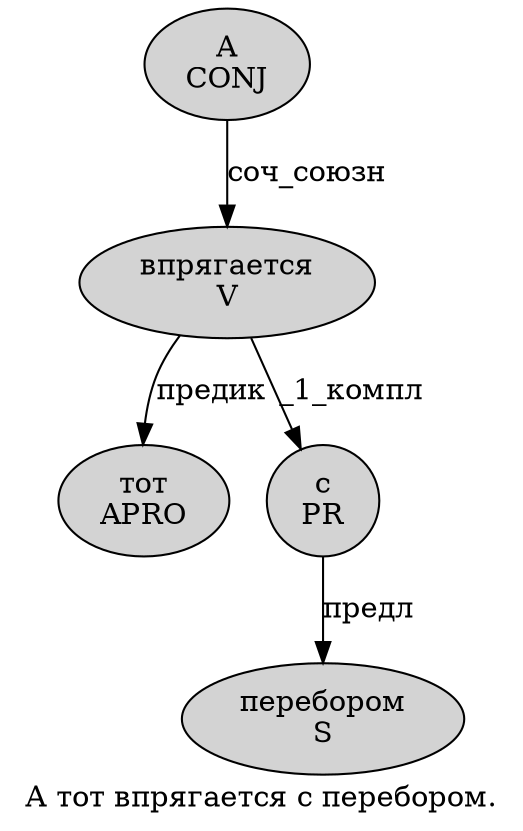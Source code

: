digraph SENTENCE_2726 {
	graph [label="А тот впрягается с перебором."]
	node [style=filled]
		0 [label="А
CONJ" color="" fillcolor=lightgray penwidth=1 shape=ellipse]
		1 [label="тот
APRO" color="" fillcolor=lightgray penwidth=1 shape=ellipse]
		2 [label="впрягается
V" color="" fillcolor=lightgray penwidth=1 shape=ellipse]
		3 [label="с
PR" color="" fillcolor=lightgray penwidth=1 shape=ellipse]
		4 [label="перебором
S" color="" fillcolor=lightgray penwidth=1 shape=ellipse]
			3 -> 4 [label="предл"]
			2 -> 1 [label="предик"]
			2 -> 3 [label="_1_компл"]
			0 -> 2 [label="соч_союзн"]
}